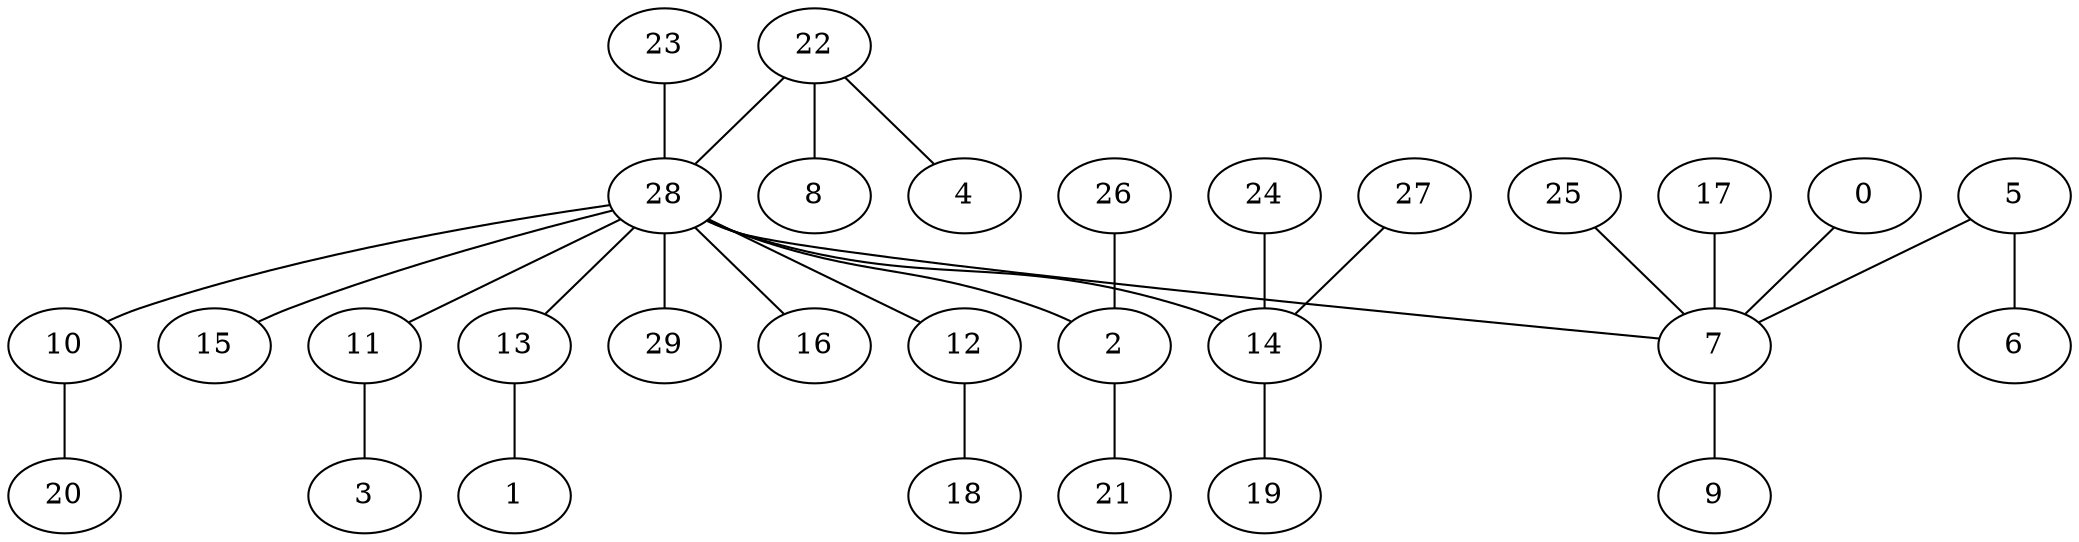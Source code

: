 graph G{
22--28;
22--8;
22--4;
23--28;
24--14;
25--7;
26--2;
27--14;
28--14;
28--16;
28--7;
28--12;
28--2;
28--10;
28--15;
28--11;
28--13;
28--29;
10--20;
11--3;
12--18;
13--1;
14--19;
17--7;
0--7;
2--21;
5--7;
5--6;
7--9;
}